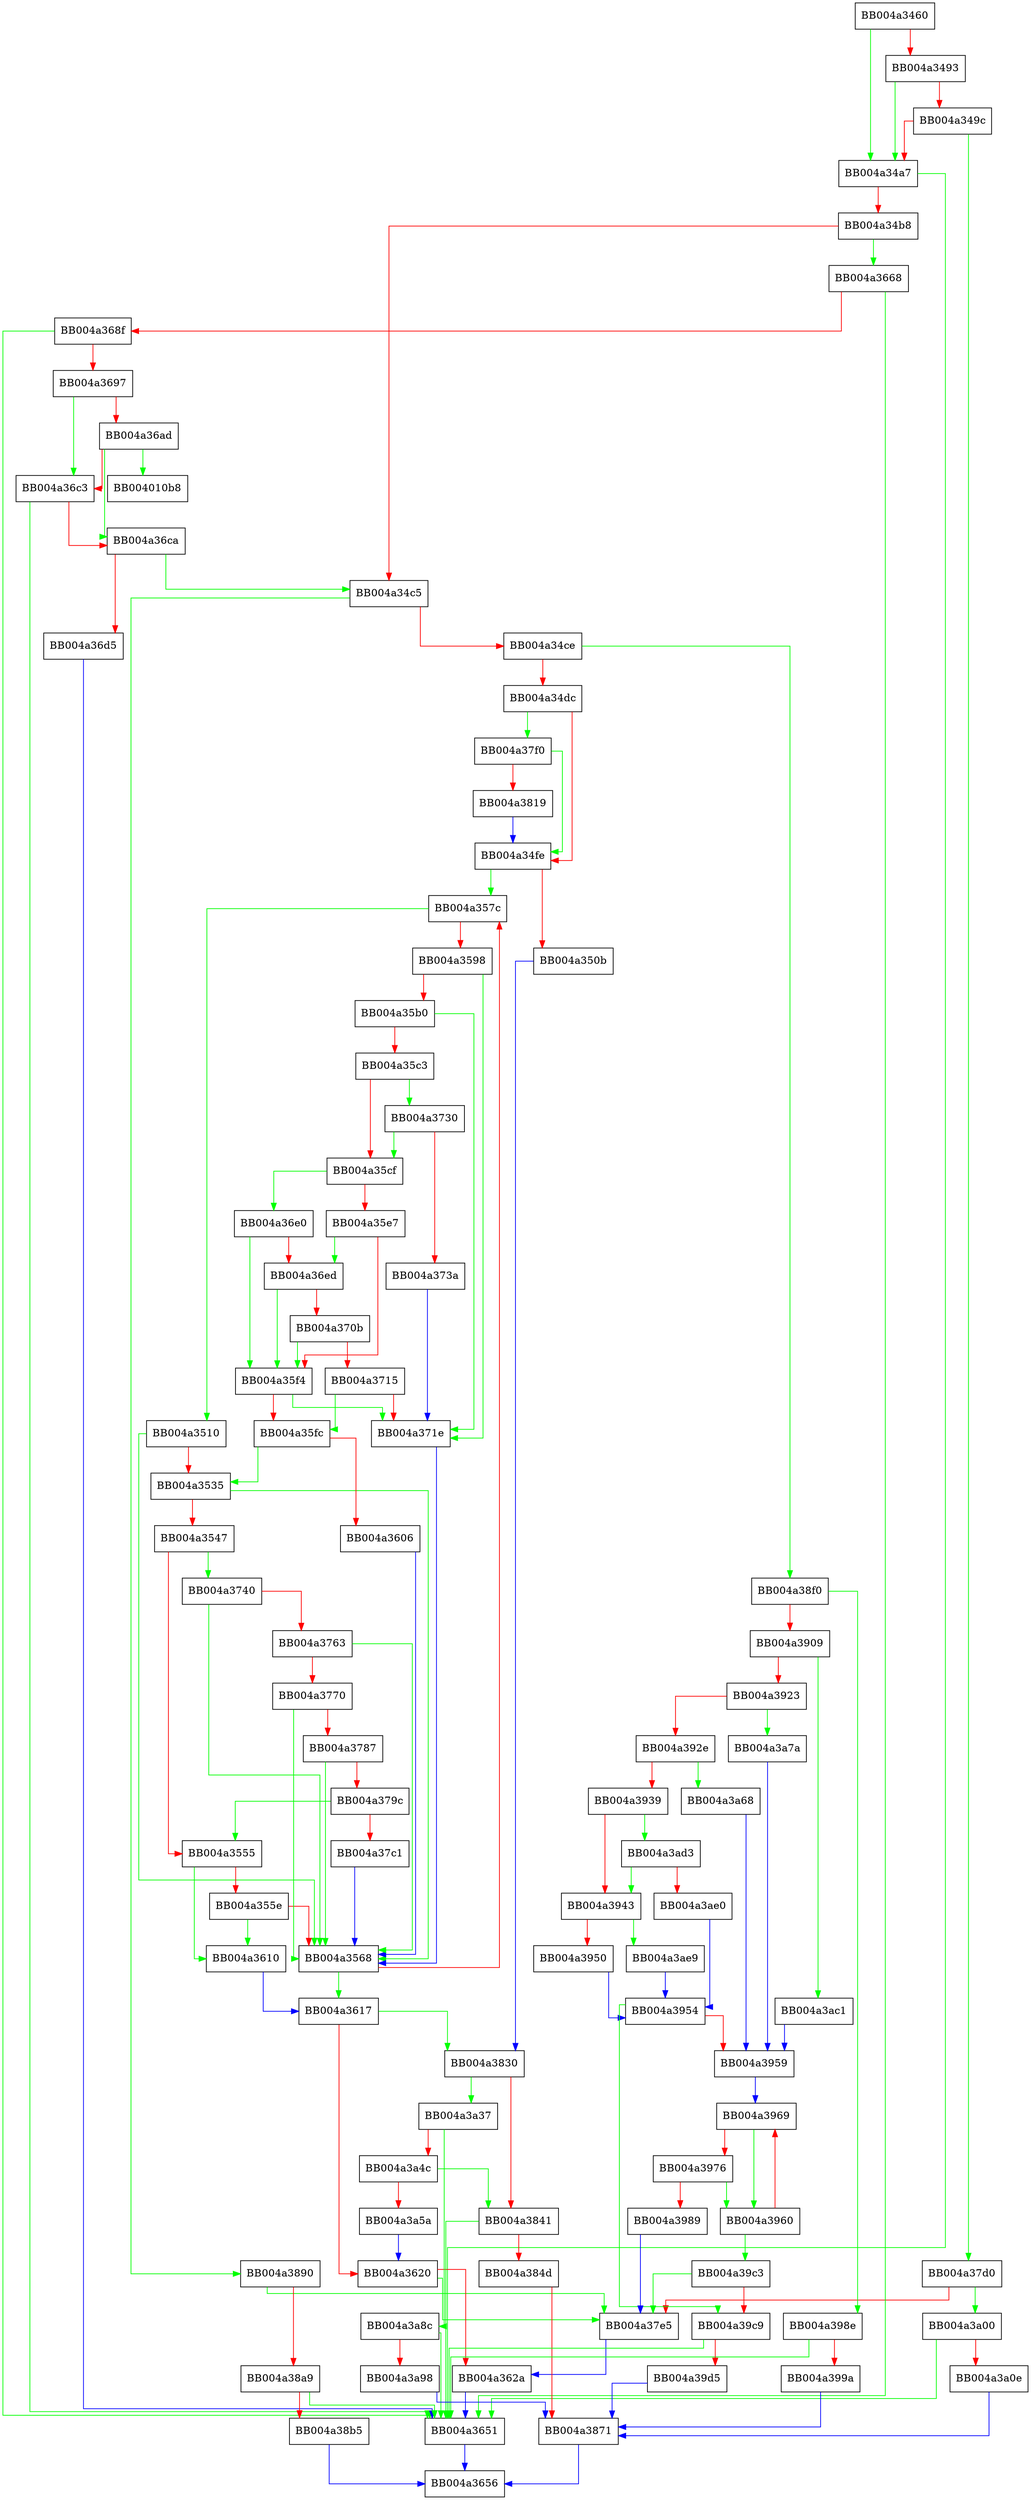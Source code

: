 digraph tls_choose_sigalg {
  node [shape="box"];
  graph [splines=ortho];
  BB004a3460 -> BB004a34a7 [color="green"];
  BB004a3460 -> BB004a3493 [color="red"];
  BB004a3493 -> BB004a34a7 [color="green"];
  BB004a3493 -> BB004a349c [color="red"];
  BB004a349c -> BB004a37d0 [color="green"];
  BB004a349c -> BB004a34a7 [color="red"];
  BB004a34a7 -> BB004a3651 [color="green"];
  BB004a34a7 -> BB004a34b8 [color="red"];
  BB004a34b8 -> BB004a3668 [color="green"];
  BB004a34b8 -> BB004a34c5 [color="red"];
  BB004a34c5 -> BB004a3890 [color="green"];
  BB004a34c5 -> BB004a34ce [color="red"];
  BB004a34ce -> BB004a38f0 [color="green"];
  BB004a34ce -> BB004a34dc [color="red"];
  BB004a34dc -> BB004a37f0 [color="green"];
  BB004a34dc -> BB004a34fe [color="red"];
  BB004a34fe -> BB004a357c [color="green"];
  BB004a34fe -> BB004a350b [color="red"];
  BB004a350b -> BB004a3830 [color="blue"];
  BB004a3510 -> BB004a3568 [color="green"];
  BB004a3510 -> BB004a3535 [color="red"];
  BB004a3535 -> BB004a3568 [color="green"];
  BB004a3535 -> BB004a3547 [color="red"];
  BB004a3547 -> BB004a3740 [color="green"];
  BB004a3547 -> BB004a3555 [color="red"];
  BB004a3555 -> BB004a3610 [color="green"];
  BB004a3555 -> BB004a355e [color="red"];
  BB004a355e -> BB004a3610 [color="green"];
  BB004a355e -> BB004a3568 [color="red"];
  BB004a3568 -> BB004a3617 [color="green"];
  BB004a3568 -> BB004a357c [color="red"];
  BB004a357c -> BB004a3510 [color="green"];
  BB004a357c -> BB004a3598 [color="red"];
  BB004a3598 -> BB004a371e [color="green"];
  BB004a3598 -> BB004a35b0 [color="red"];
  BB004a35b0 -> BB004a371e [color="green"];
  BB004a35b0 -> BB004a35c3 [color="red"];
  BB004a35c3 -> BB004a3730 [color="green"];
  BB004a35c3 -> BB004a35cf [color="red"];
  BB004a35cf -> BB004a36e0 [color="green"];
  BB004a35cf -> BB004a35e7 [color="red"];
  BB004a35e7 -> BB004a36ed [color="green"];
  BB004a35e7 -> BB004a35f4 [color="red"];
  BB004a35f4 -> BB004a371e [color="green"];
  BB004a35f4 -> BB004a35fc [color="red"];
  BB004a35fc -> BB004a3535 [color="green"];
  BB004a35fc -> BB004a3606 [color="red"];
  BB004a3606 -> BB004a3568 [color="blue"];
  BB004a3610 -> BB004a3617 [color="blue"];
  BB004a3617 -> BB004a3830 [color="green"];
  BB004a3617 -> BB004a3620 [color="red"];
  BB004a3620 -> BB004a37e5 [color="green"];
  BB004a3620 -> BB004a362a [color="red"];
  BB004a362a -> BB004a3651 [color="blue"];
  BB004a3651 -> BB004a3656 [color="blue"];
  BB004a3668 -> BB004a3651 [color="green"];
  BB004a3668 -> BB004a368f [color="red"];
  BB004a368f -> BB004a3651 [color="green"];
  BB004a368f -> BB004a3697 [color="red"];
  BB004a3697 -> BB004a36c3 [color="green"];
  BB004a3697 -> BB004a36ad [color="red"];
  BB004a36ad -> BB004010b8 [color="green"];
  BB004a36ad -> BB004a36ca [color="green"];
  BB004a36ad -> BB004a36c3 [color="red"];
  BB004a36c3 -> BB004a3651 [color="green"];
  BB004a36c3 -> BB004a36ca [color="red"];
  BB004a36ca -> BB004a34c5 [color="green"];
  BB004a36ca -> BB004a36d5 [color="red"];
  BB004a36d5 -> BB004a3651 [color="blue"];
  BB004a36e0 -> BB004a35f4 [color="green"];
  BB004a36e0 -> BB004a36ed [color="red"];
  BB004a36ed -> BB004a35f4 [color="green"];
  BB004a36ed -> BB004a370b [color="red"];
  BB004a370b -> BB004a35f4 [color="green"];
  BB004a370b -> BB004a3715 [color="red"];
  BB004a3715 -> BB004a35fc [color="green"];
  BB004a3715 -> BB004a371e [color="red"];
  BB004a371e -> BB004a3568 [color="blue"];
  BB004a3730 -> BB004a35cf [color="green"];
  BB004a3730 -> BB004a373a [color="red"];
  BB004a373a -> BB004a371e [color="blue"];
  BB004a3740 -> BB004a3568 [color="green"];
  BB004a3740 -> BB004a3763 [color="red"];
  BB004a3763 -> BB004a3568 [color="green"];
  BB004a3763 -> BB004a3770 [color="red"];
  BB004a3770 -> BB004a3568 [color="green"];
  BB004a3770 -> BB004a3787 [color="red"];
  BB004a3787 -> BB004a3568 [color="green"];
  BB004a3787 -> BB004a379c [color="red"];
  BB004a379c -> BB004a3555 [color="green"];
  BB004a379c -> BB004a37c1 [color="red"];
  BB004a37c1 -> BB004a3568 [color="blue"];
  BB004a37d0 -> BB004a3a00 [color="green"];
  BB004a37d0 -> BB004a37e5 [color="red"];
  BB004a37e5 -> BB004a362a [color="blue"];
  BB004a37f0 -> BB004a34fe [color="green"];
  BB004a37f0 -> BB004a3819 [color="red"];
  BB004a3819 -> BB004a34fe [color="blue"];
  BB004a3830 -> BB004a3a37 [color="green"];
  BB004a3830 -> BB004a3841 [color="red"];
  BB004a3841 -> BB004a3651 [color="green"];
  BB004a3841 -> BB004a384d [color="red"];
  BB004a384d -> BB004a3871 [color="red"];
  BB004a3871 -> BB004a3656 [color="blue"];
  BB004a3890 -> BB004a37e5 [color="green"];
  BB004a3890 -> BB004a38a9 [color="red"];
  BB004a38a9 -> BB004a3651 [color="green"];
  BB004a38a9 -> BB004a38b5 [color="red"];
  BB004a38b5 -> BB004a3656 [color="blue"];
  BB004a38f0 -> BB004a398e [color="green"];
  BB004a38f0 -> BB004a3909 [color="red"];
  BB004a3909 -> BB004a3ac1 [color="green"];
  BB004a3909 -> BB004a3923 [color="red"];
  BB004a3923 -> BB004a3a7a [color="green"];
  BB004a3923 -> BB004a392e [color="red"];
  BB004a392e -> BB004a3a68 [color="green"];
  BB004a392e -> BB004a3939 [color="red"];
  BB004a3939 -> BB004a3ad3 [color="green"];
  BB004a3939 -> BB004a3943 [color="red"];
  BB004a3943 -> BB004a3ae9 [color="green"];
  BB004a3943 -> BB004a3950 [color="red"];
  BB004a3950 -> BB004a3954 [color="blue"];
  BB004a3954 -> BB004a39c9 [color="green"];
  BB004a3954 -> BB004a3959 [color="red"];
  BB004a3959 -> BB004a3969 [color="blue"];
  BB004a3960 -> BB004a39c3 [color="green"];
  BB004a3960 -> BB004a3969 [color="red"];
  BB004a3969 -> BB004a3960 [color="green"];
  BB004a3969 -> BB004a3976 [color="red"];
  BB004a3976 -> BB004a3960 [color="green"];
  BB004a3976 -> BB004a3989 [color="red"];
  BB004a3989 -> BB004a37e5 [color="blue"];
  BB004a398e -> BB004a3651 [color="green"];
  BB004a398e -> BB004a399a [color="red"];
  BB004a399a -> BB004a3871 [color="blue"];
  BB004a39c3 -> BB004a37e5 [color="green"];
  BB004a39c3 -> BB004a39c9 [color="red"];
  BB004a39c9 -> BB004a3651 [color="green"];
  BB004a39c9 -> BB004a39d5 [color="red"];
  BB004a39d5 -> BB004a3871 [color="blue"];
  BB004a3a00 -> BB004a3651 [color="green"];
  BB004a3a00 -> BB004a3a0e [color="red"];
  BB004a3a0e -> BB004a3871 [color="blue"];
  BB004a3a37 -> BB004a3a8c [color="green"];
  BB004a3a37 -> BB004a3a4c [color="red"];
  BB004a3a4c -> BB004a3841 [color="green"];
  BB004a3a4c -> BB004a3a5a [color="red"];
  BB004a3a5a -> BB004a3620 [color="blue"];
  BB004a3a68 -> BB004a3959 [color="blue"];
  BB004a3a7a -> BB004a3959 [color="blue"];
  BB004a3a8c -> BB004a3651 [color="green"];
  BB004a3a8c -> BB004a3a98 [color="red"];
  BB004a3a98 -> BB004a3871 [color="blue"];
  BB004a3ac1 -> BB004a3959 [color="blue"];
  BB004a3ad3 -> BB004a3943 [color="green"];
  BB004a3ad3 -> BB004a3ae0 [color="red"];
  BB004a3ae0 -> BB004a3954 [color="blue"];
  BB004a3ae9 -> BB004a3954 [color="blue"];
}